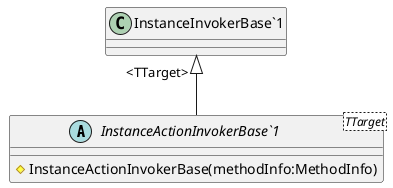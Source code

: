 @startuml
abstract class "InstanceActionInvokerBase`1"<TTarget> {
    # InstanceActionInvokerBase(methodInfo:MethodInfo)
}
"InstanceInvokerBase`1" "<TTarget>" <|-- "InstanceActionInvokerBase`1"
@enduml
